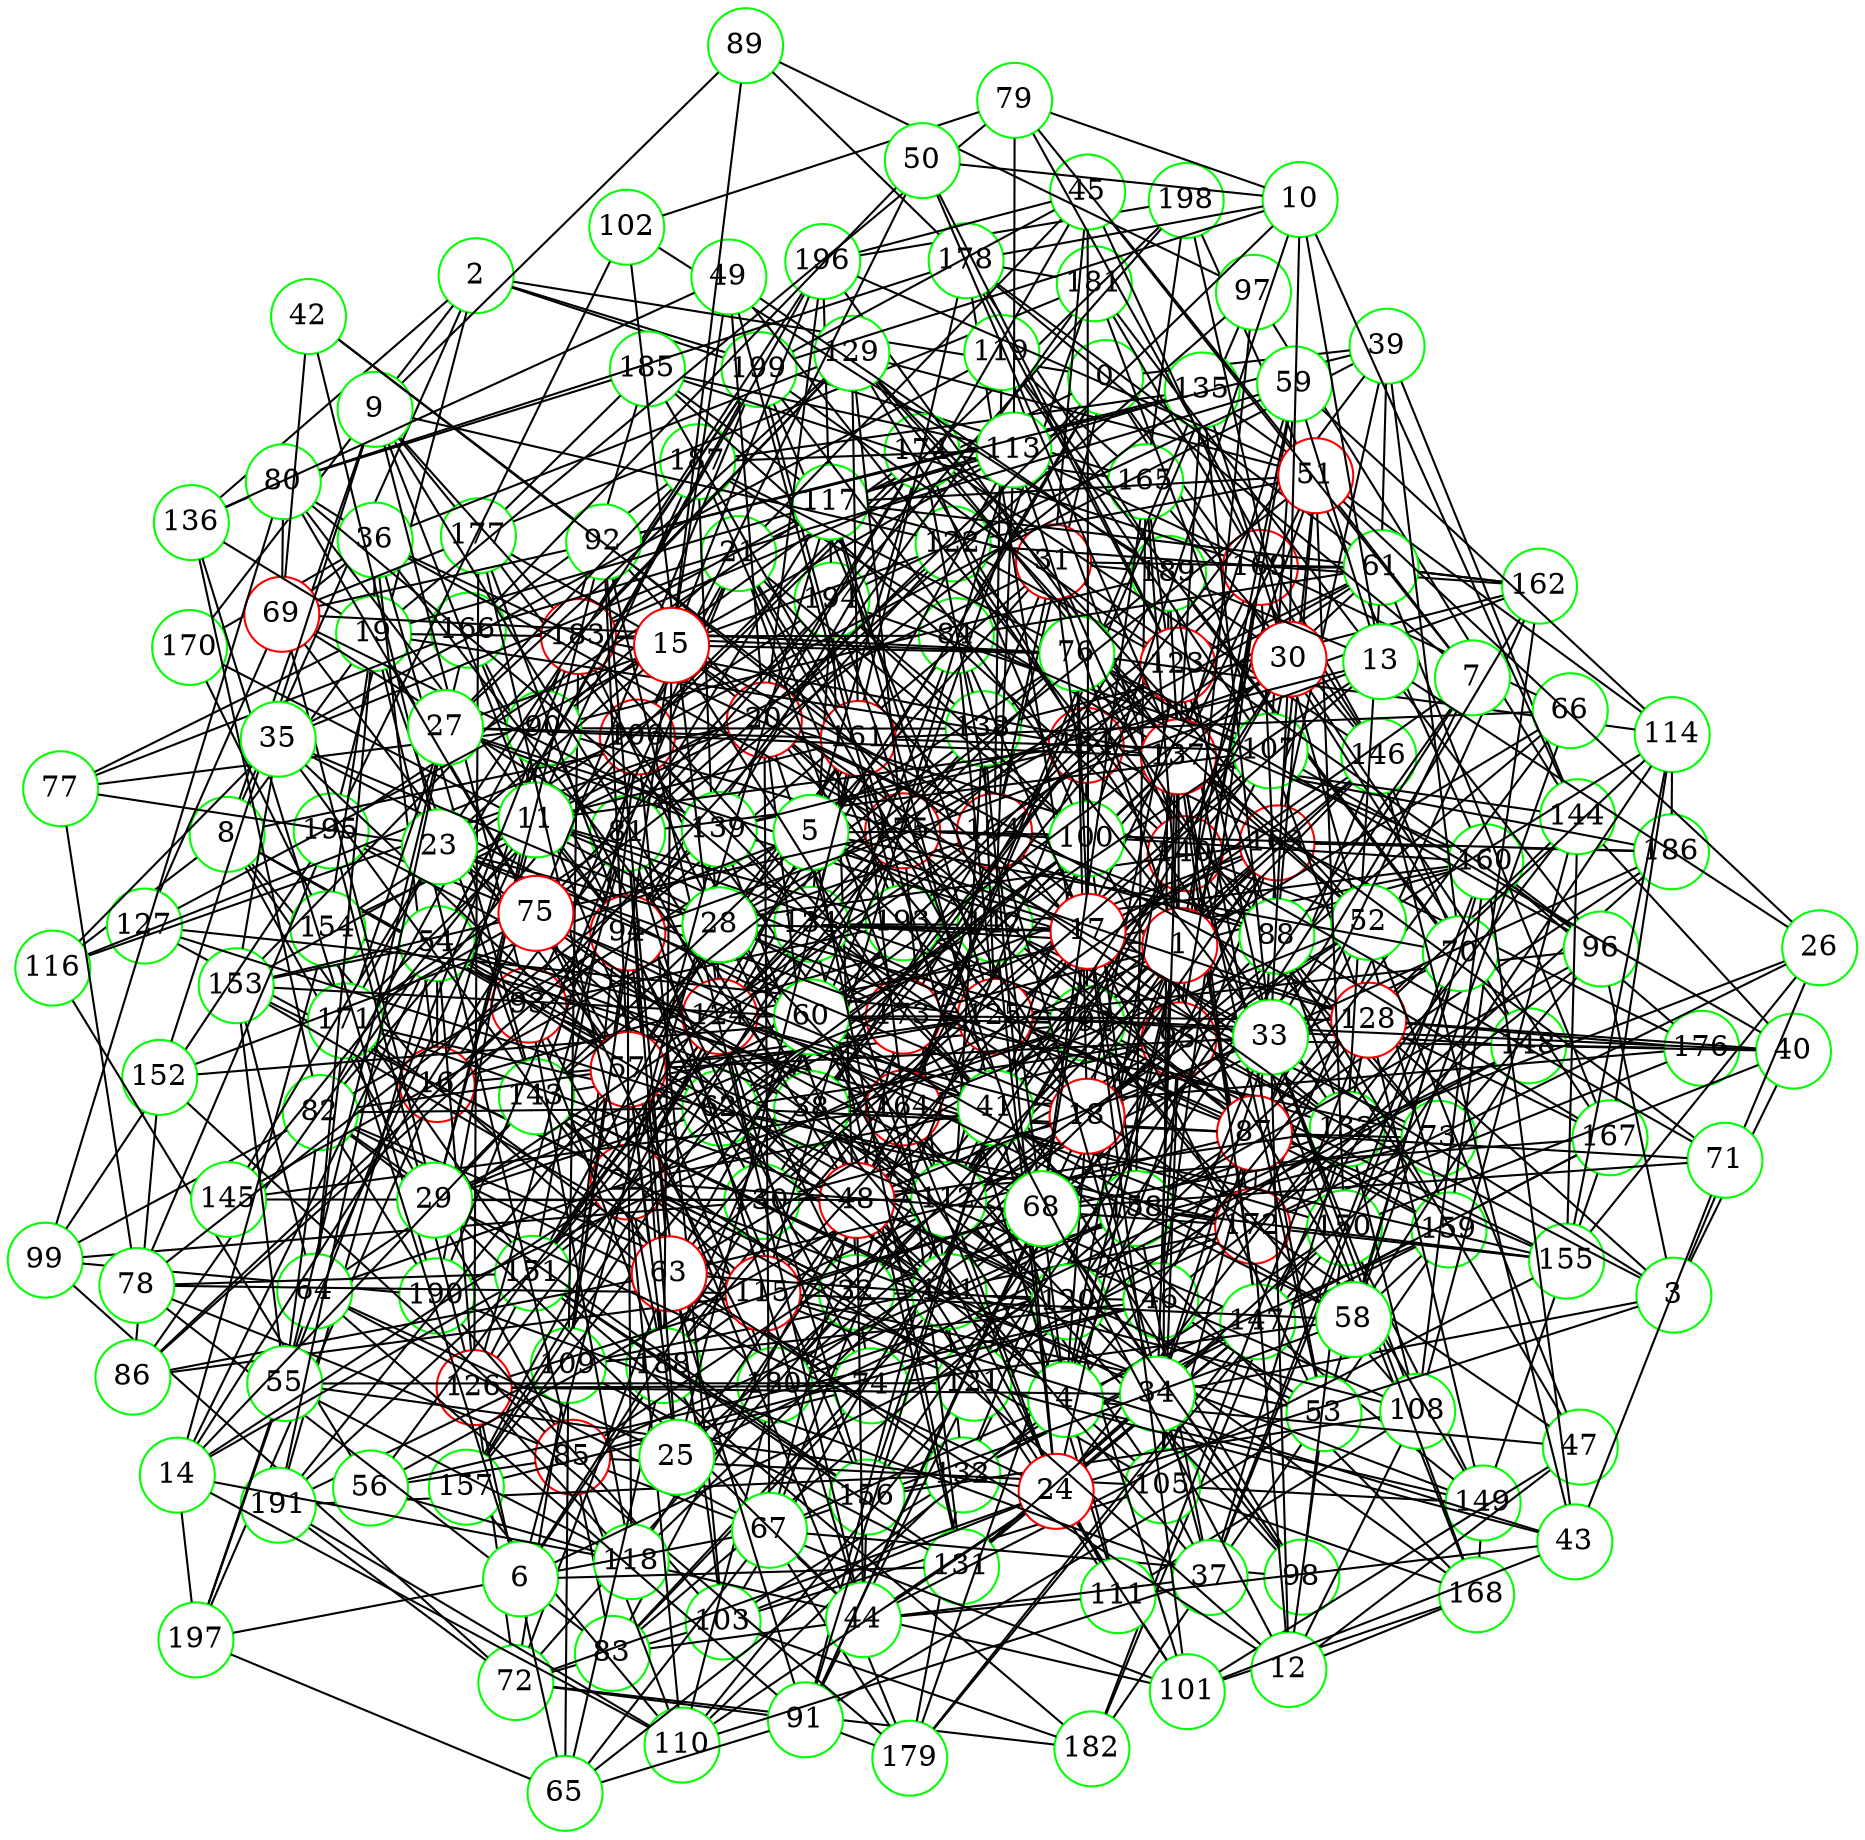 graph {
graph ["layout"="fdp"]
node ["style"="filled","fillcolor"="white","fixedsize"="true","shape"="circle"]
"0" ["color"="green"]
"2" ["color"="green"]
"195" ["color"="green"]
"165" ["color"="green"]
"198" ["color"="green"]
"174" ["color"="green"]
"199" ["color"="green"]
"8" ["color"="green"]
"16" ["color"="red"]
"32" ["color"="green"]
"194" ["color"="green"]
"196" ["color"="green"]
"163" ["color"="red"]
"192" ["color"="green"]
"172" ["color"="red"]
"176" ["color"="green"]
"184" ["color"="red"]
"180" ["color"="green"]
"186" ["color"="green"]
"133" ["color"="green"]
"142" ["color"="green"]
"160" ["color"="green"]
"188" ["color"="green"]
"182" ["color"="green"]
"72" ["color"="green"]
"99" ["color"="green"]
"130" ["color"="green"]
"166" ["color"="green"]
"187" ["color"="green"]
"193" ["color"="green"]
"167" ["color"="green"]
"190" ["color"="green"]
"103" ["color"="green"]
"132" ["color"="green"]
"179" ["color"="green"]
"150" ["color"="green"]
"154" ["color"="green"]
"170" ["color"="green"]
"173" ["color"="red"]
"189" ["color"="green"]
"171" ["color"="green"]
"156" ["color"="green"]
"159" ["color"="green"]
"162" ["color"="green"]
"169" ["color"="red"]
"181" ["color"="green"]
"185" ["color"="green"]
"175" ["color"="red"]
"191" ["color"="green"]
"105" ["color"="green"]
"164" ["color"="red"]
"177" ["color"="green"]
"149" ["color"="green"]
"168" ["color"="green"]
"106" ["color"="red"]
"116" ["color"="green"]
"134" ["color"="green"]
"178" ["color"="green"]
"151" ["color"="green"]
"157" ["color"="green"]
"121" ["color"="green"]
"143" ["color"="green"]
"109" ["color"="green"]
"131" ["color"="green"]
"161" ["color"="red"]
"147" ["color"="green"]
"183" ["color"="red"]
"140" ["color"="red"]
"91" ["color"="green"]
"125" ["color"="red"]
"138" ["color"="green"]
"141" ["color"="green"]
"146" ["color"="green"]
"148" ["color"="green"]
"155" ["color"="green"]
"158" ["color"="green"]
"127" ["color"="green"]
"126" ["color"="red"]
"104" ["color"="red"]
"119" ["color"="green"]
"73" ["color"="green"]
"96" ["color"="green"]
"87" ["color"="red"]
"122" ["color"="green"]
"123" ["color"="red"]
"74" ["color"="green"]
"82" ["color"="green"]
"136" ["color"="green"]
"94" ["color"="red"]
"83" ["color"="green"]
"85" ["color"="red"]
"101" ["color"="green"]
"118" ["color"="green"]
"120" ["color"="green"]
"144" ["color"="green"]
"152" ["color"="green"]
"110" ["color"="green"]
"90" ["color"="green"]
"46" ["color"="green"]
"53" ["color"="green"]
"115" ["color"="red"]
"153" ["color"="green"]
"70" ["color"="green"]
"137" ["color"="red"]
"56" ["color"="green"]
"124" ["color"="red"]
"95" ["color"="red"]
"97" ["color"="green"]
"114" ["color"="green"]
"128" ["color"="red"]
"139" ["color"="green"]
"135" ["color"="green"]
"81" ["color"="green"]
"107" ["color"="green"]
"117" ["color"="green"]
"36" ["color"="green"]
"80" ["color"="green"]
"129" ["color"="green"]
"69" ["color"="red"]
"76" ["color"="green"]
"93" ["color"="red"]
"92" ["color"="green"]
"38" ["color"="green"]
"54" ["color"="green"]
"86" ["color"="green"]
"57" ["color"="red"]
"61" ["color"="green"]
"84" ["color"="green"]
"197" ["color"="green"]
"31" ["color"="red"]
"45" ["color"="green"]
"19" ["color"="green"]
"64" ["color"="green"]
"67" ["color"="green"]
"98" ["color"="green"]
"112" ["color"="green"]
"145" ["color"="green"]
"77" ["color"="green"]
"78" ["color"="green"]
"79" ["color"="green"]
"113" ["color"="green"]
"102" ["color"="green"]
"20" ["color"="red"]
"49" ["color"="green"]
"9" ["color"="green"]
"48" ["color"="red"]
"111" ["color"="green"]
"89" ["color"="green"]
"11" ["color"="green"]
"29" ["color"="green"]
"44" ["color"="green"]
"62" ["color"="green"]
"100" ["color"="green"]
"108" ["color"="green"]
"21" ["color"="green"]
"35" ["color"="green"]
"60" ["color"="green"]
"63" ["color"="red"]
"22" ["color"="red"]
"41" ["color"="green"]
"39" ["color"="green"]
"1" ["color"="red"]
"66" ["color"="green"]
"4" ["color"="green"]
"65" ["color"="green"]
"18" ["color"="red"]
"37" ["color"="green"]
"23" ["color"="green"]
"42" ["color"="green"]
"47" ["color"="green"]
"52" ["color"="green"]
"88" ["color"="green"]
"24" ["color"="red"]
"55" ["color"="green"]
"59" ["color"="green"]
"3" ["color"="green"]
"17" ["color"="red"]
"68" ["color"="green"]
"71" ["color"="green"]
"27" ["color"="green"]
"28" ["color"="green"]
"34" ["color"="green"]
"40" ["color"="green"]
"26" ["color"="green"]
"51" ["color"="red"]
"5" ["color"="green"]
"6" ["color"="green"]
"7" ["color"="green"]
"10" ["color"="green"]
"50" ["color"="green"]
"13" ["color"="green"]
"30" ["color"="red"]
"33" ["color"="green"]
"12" ["color"="green"]
"14" ["color"="green"]
"75" ["color"="red"]
"15" ["color"="red"]
"25" ["color"="green"]
"43" ["color"="green"]
"58" ["color"="green"]
"0" -- "2"
"0" -- "146"
"0" -- "84"
"0" -- "148"
"0" -- "21"
"0" -- "22"
"0" -- "39"
"0" -- "104"
"0" -- "122"
"2" -- "195"
"2" -- "165"
"2" -- "199"
"2" -- "8"
"2" -- "136"
"2" -- "170"
"165" -- "198"
"165" -- "174"
"8" -- "16"
"8" -- "19"
"8" -- "20"
"8" -- "116"
"8" -- "85"
"8" -- "151"
"8" -- "9"
"8" -- "93"
"8" -- "62"
"16" -- "32"
"16" -- "192"
"16" -- "81"
"16" -- "36"
"16" -- "180"
"16" -- "197"
"16" -- "54"
"16" -- "185"
"16" -- "142"
"16" -- "31"
"16" -- "127"
"32" -- "194"
"32" -- "163"
"32" -- "133"
"32" -- "72"
"32" -- "104"
"32" -- "73"
"32" -- "74"
"32" -- "46"
"32" -- "153"
"32" -- "124"
"32" -- "95"
"194" -- "196"
"196" -- "198"
"163" -- "192"
"163" -- "172"
"163" -- "174"
"163" -- "186"
"172" -- "192"
"172" -- "176"
"172" -- "180"
"172" -- "186"
"176" -- "184"
"184" -- "192"
"133" -- "142"
"133" -- "182"
"142" -- "160"
"142" -- "199"
"142" -- "188"
"160" -- "176"
"160" -- "198"
"72" -- "99"
"72" -- "182"
"72" -- "103"
"72" -- "91"
"72" -- "109"
"72" -- "126"
"72" -- "191"
"99" -- "130"
"99" -- "195"
"99" -- "190"
"130" -- "166"
"130" -- "167"
"166" -- "180"
"166" -- "187"
"187" -- "193"
"103" -- "132"
"103" -- "182"
"103" -- "105"
"103" -- "106"
"103" -- "140"
"103" -- "190"
"132" -- "163"
"132" -- "179"
"132" -- "150"
"132" -- "167"
"132" -- "171"
"132" -- "156"
"132" -- "159"
"132" -- "175"
"132" -- "191"
"179" -- "188"
"150" -- "179"
"150" -- "154"
"154" -- "194"
"154" -- "170"
"154" -- "190"
"170" -- "173"
"173" -- "192"
"173" -- "189"
"171" -- "174"
"159" -- "193"
"159" -- "162"
"159" -- "182"
"159" -- "169"
"162" -- "184"
"162" -- "172"
"169" -- "193"
"169" -- "181"
"169" -- "185"
"175" -- "181"
"175" -- "186"
"175" -- "188"
"105" -- "164"
"105" -- "149"
"105" -- "168"
"105" -- "189"
"164" -- "177"
"177" -- "181"
"177" -- "185"
"149" -- "150"
"149" -- "167"
"149" -- "168"
"168" -- "173"
"106" -- "116"
"106" -- "134"
"106" -- "198"
"106" -- "151"
"106" -- "121"
"106" -- "109"
"134" -- "194"
"134" -- "169"
"134" -- "142"
"134" -- "178"
"134" -- "151"
"134" -- "157"
"178" -- "192"
"178" -- "181"
"178" -- "189"
"151" -- "182"
"151" -- "156"
"157" -- "193"
"157" -- "175"
"121" -- "133"
"121" -- "149"
"121" -- "143"
"109" -- "131"
"109" -- "183"
"109" -- "172"
"109" -- "191"
"131" -- "161"
"131" -- "147"
"131" -- "134"
"131" -- "150"
"131" -- "151"
"161" -- "199"
"161" -- "175"
"161" -- "185"
"147" -- "179"
"147" -- "149"
"147" -- "165"
"147" -- "167"
"183" -- "196"
"183" -- "199"
"140" -- "163"
"140" -- "168"
"140" -- "172"
"140" -- "180"
"140" -- "185"
"91" -- "179"
"91" -- "121"
"91" -- "125"
"125" -- "133"
"125" -- "138"
"125" -- "143"
"125" -- "146"
"125" -- "148"
"125" -- "155"
"125" -- "127"
"138" -- "162"
"138" -- "194"
"138" -- "141"
"138" -- "189"
"138" -- "175"
"141" -- "143"
"146" -- "192"
"146" -- "165"
"146" -- "169"
"146" -- "174"
"148" -- "189"
"155" -- "192"
"155" -- "164"
"155" -- "172"
"155" -- "158"
"158" -- "180"
"158" -- "165"
"158" -- "186"
"158" -- "171"
"158" -- "172"
"126" -- "195"
"126" -- "175"
"126" -- "177"
"126" -- "179"
"126" -- "151"
"104" -- "160"
"104" -- "130"
"104" -- "133"
"104" -- "174"
"104" -- "119"
"119" -- "165"
"119" -- "140"
"73" -- "96"
"73" -- "131"
"73" -- "87"
"73" -- "122"
"73" -- "140"
"73" -- "173"
"73" -- "142"
"96" -- "160"
"96" -- "125"
"96" -- "158"
"87" -- "134"
"87" -- "104"
"87" -- "105"
"87" -- "142"
"87" -- "159"
"122" -- "162"
"122" -- "133"
"122" -- "123"
"123" -- "178"
"123" -- "133"
"123" -- "199"
"74" -- "82"
"74" -- "83"
"74" -- "148"
"74" -- "90"
"74" -- "157"
"74" -- "126"
"82" -- "99"
"82" -- "136"
"82" -- "106"
"82" -- "183"
"82" -- "121"
"82" -- "156"
"82" -- "125"
"82" -- "94"
"82" -- "190"
"136" -- "171"
"94" -- "163"
"94" -- "103"
"94" -- "109"
"94" -- "174"
"94" -- "177"
"94" -- "181"
"94" -- "156"
"83" -- "164"
"83" -- "85"
"83" -- "141"
"83" -- "158"
"85" -- "101"
"85" -- "152"
"85" -- "105"
"85" -- "110"
"85" -- "158"
"101" -- "118"
"101" -- "120"
"101" -- "168"
"118" -- "125"
"118" -- "126"
"120" -- "144"
"120" -- "179"
"120" -- "164"
"120" -- "168"
"144" -- "184"
"144" -- "155"
"152" -- "173"
"110" -- "132"
"110" -- "180"
"110" -- "121"
"110" -- "157"
"110" -- "191"
"90" -- "138"
"90" -- "189"
"90" -- "174"
"90" -- "190"
"46" -- "96"
"46" -- "146"
"46" -- "53"
"46" -- "85"
"46" -- "56"
"46" -- "169"
"46" -- "123"
"46" -- "109"
"46" -- "95"
"53" -- "115"
"53" -- "70"
"53" -- "137"
"53" -- "91"
"53" -- "123"
"115" -- "153"
"115" -- "188"
"115" -- "143"
"70" -- "146"
"70" -- "115"
"70" -- "147"
"70" -- "119"
"137" -- "196"
"137" -- "173"
"137" -- "147"
"137" -- "183"
"137" -- "186"
"137" -- "187"
"137" -- "188"
"137" -- "189"
"56" -- "116"
"56" -- "85"
"56" -- "118"
"56" -- "124"
"56" -- "95"
"124" -- "160"
"124" -- "134"
"124" -- "138"
"124" -- "172"
"124" -- "151"
"124" -- "187"
"124" -- "156"
"124" -- "125"
"124" -- "157"
"95" -- "97"
"95" -- "163"
"95" -- "164"
"95" -- "105"
"95" -- "137"
"95" -- "169"
"95" -- "176"
"95" -- "114"
"95" -- "180"
"95" -- "156"
"97" -- "144"
"97" -- "164"
"114" -- "128"
"114" -- "150"
"114" -- "135"
"114" -- "167"
"114" -- "186"
"114" -- "155"
"128" -- "133"
"128" -- "167"
"128" -- "139"
"128" -- "173"
"128" -- "176"
"128" -- "149"
"128" -- "181"
"128" -- "182"
"139" -- "184"
"135" -- "164"
"135" -- "137"
"135" -- "187"
"81" -- "198"
"81" -- "107"
"81" -- "171"
"81" -- "143"
"81" -- "117"
"81" -- "122"
"81" -- "124"
"81" -- "188"
"81" -- "126"
"107" -- "161"
"107" -- "194"
"107" -- "119"
"107" -- "121"
"107" -- "187"
"107" -- "140"
"117" -- "162"
"117" -- "195"
"117" -- "135"
"117" -- "183"
"117" -- "185"
"117" -- "125"
"36" -- "80"
"36" -- "129"
"36" -- "69"
"36" -- "38"
"36" -- "104"
"36" -- "170"
"36" -- "143"
"36" -- "175"
"80" -- "178"
"80" -- "99"
"80" -- "134"
"80" -- "136"
"80" -- "185"
"80" -- "94"
"129" -- "161"
"129" -- "183"
"129" -- "184"
"129" -- "137"
"129" -- "153"
"129" -- "175"
"69" -- "80"
"69" -- "81"
"69" -- "177"
"69" -- "139"
"69" -- "76"
"69" -- "92"
"69" -- "127"
"76" -- "96"
"76" -- "114"
"76" -- "183"
"76" -- "124"
"76" -- "93"
"76" -- "159"
"93" -- "193"
"93" -- "147"
"93" -- "118"
"93" -- "122"
"93" -- "188"
"92" -- "130"
"92" -- "135"
"38" -- "192"
"38" -- "101"
"38" -- "54"
"38" -- "87"
"38" -- "120"
"38" -- "184"
"38" -- "123"
"54" -- "164"
"54" -- "196"
"54" -- "199"
"54" -- "86"
"54" -- "120"
"54" -- "57"
"54" -- "153"
"54" -- "126"
"54" -- "191"
"86" -- "115"
"86" -- "152"
"86" -- "93"
"86" -- "94"
"57" -- "161"
"57" -- "69"
"57" -- "141"
"57" -- "179"
"57" -- "118"
"57" -- "92"
"57" -- "188"
"57" -- "61"
"57" -- "191"
"61" -- "162"
"61" -- "178"
"61" -- "84"
"61" -- "133"
"61" -- "167"
"61" -- "169"
"61" -- "123"
"61" -- "173"
"61" -- "175"
"84" -- "160"
"84" -- "151"
"84" -- "183"
"84" -- "138"
"84" -- "125"
"31" -- "96"
"31" -- "129"
"31" -- "104"
"31" -- "138"
"31" -- "140"
"31" -- "45"
"31" -- "117"
"31" -- "61"
"31" -- "189"
"31" -- "158"
"45" -- "196"
"45" -- "199"
"45" -- "169"
"45" -- "139"
"19" -- "64"
"19" -- "36"
"19" -- "136"
"19" -- "77"
"19" -- "79"
"19" -- "143"
"19" -- "85"
"19" -- "117"
"19" -- "183"
"19" -- "184"
"19" -- "57"
"19" -- "154"
"64" -- "192"
"64" -- "67"
"64" -- "197"
"64" -- "104"
"64" -- "153"
"64" -- "91"
"64" -- "171"
"64" -- "187"
"67" -- "98"
"67" -- "197"
"67" -- "184"
"67" -- "156"
"67" -- "173"
"67" -- "159"
"98" -- "112"
"98" -- "193"
"98" -- "150"
"98" -- "173"
"112" -- "145"
"112" -- "146"
"112" -- "164"
"112" -- "169"
"112" -- "140"
"145" -- "164"
"77" -- "166"
"77" -- "90"
"77" -- "78"
"78" -- "83"
"78" -- "115"
"78" -- "195"
"78" -- "85"
"78" -- "151"
"78" -- "139"
"79" -- "113"
"79" -- "146"
"79" -- "102"
"113" -- "161"
"113" -- "115"
"113" -- "117"
"113" -- "183"
"113" -- "185"
"113" -- "187"
"113" -- "142"
"102" -- "195"
"102" -- "124"
"102" -- "189"
"20" -- "192"
"20" -- "97"
"20" -- "67"
"20" -- "196"
"20" -- "38"
"20" -- "104"
"20" -- "140"
"20" -- "141"
"20" -- "174"
"20" -- "49"
"20" -- "116"
"20" -- "87"
"20" -- "154"
"20" -- "92"
"49" -- "193"
"49" -- "136"
"49" -- "140"
"9" -- "48"
"9" -- "177"
"9" -- "183"
"9" -- "152"
"9" -- "89"
"9" -- "122"
"9" -- "11"
"9" -- "93"
"48" -- "133"
"48" -- "139"
"48" -- "171"
"48" -- "142"
"48" -- "111"
"48" -- "146"
"48" -- "53"
"48" -- "120"
"48" -- "93"
"111" -- "161"
"89" -- "97"
"89" -- "178"
"11" -- "145"
"11" -- "161"
"11" -- "193"
"11" -- "184"
"11" -- "153"
"11" -- "29"
"11" -- "125"
"11" -- "94"
"11" -- "31"
"11" -- "95"
"29" -- "112"
"29" -- "82"
"29" -- "69"
"29" -- "44"
"29" -- "92"
"29" -- "62"
"29" -- "142"
"29" -- "143"
"44" -- "48"
"44" -- "81"
"44" -- "67"
"44" -- "83"
"44" -- "155"
"44" -- "124"
"44" -- "156"
"44" -- "111"
"62" -- "82"
"62" -- "100"
"62" -- "87"
"62" -- "108"
"62" -- "172"
"62" -- "173"
"62" -- "95"
"62" -- "127"
"100" -- "194"
"100" -- "149"
"100" -- "151"
"100" -- "156"
"100" -- "174"
"100" -- "175"
"108" -- "144"
"108" -- "160"
"108" -- "192"
"108" -- "133"
"108" -- "156"
"108" -- "141"
"108" -- "111"
"21" -- "35"
"21" -- "100"
"21" -- "104"
"21" -- "90"
"21" -- "106"
"21" -- "45"
"21" -- "93"
"21" -- "125"
"21" -- "173"
"21" -- "190"
"35" -- "116"
"35" -- "119"
"35" -- "57"
"35" -- "153"
"35" -- "60"
"35" -- "63"
"60" -- "192"
"60" -- "163"
"60" -- "84"
"60" -- "153"
"60" -- "123"
"60" -- "63"
"60" -- "111"
"63" -- "192"
"63" -- "86"
"63" -- "87"
"63" -- "72"
"63" -- "120"
"63" -- "184"
"63" -- "91"
"63" -- "107"
"63" -- "92"
"22" -- "100"
"22" -- "41"
"22" -- "105"
"22" -- "172"
"22" -- "110"
"22" -- "143"
"22" -- "177"
"22" -- "117"
"22" -- "149"
"22" -- "124"
"22" -- "188"
"22" -- "93"
"22" -- "94"
"22" -- "191"
"41" -- "176"
"41" -- "195"
"41" -- "117"
"41" -- "183"
"41" -- "106"
"41" -- "91"
"41" -- "124"
"41" -- "111"
"39" -- "144"
"39" -- "163"
"39" -- "70"
"39" -- "184"
"39" -- "106"
"39" -- "92"
"39" -- "61"
"1" -- "160"
"1" -- "66"
"1" -- "163"
"1" -- "4"
"1" -- "132"
"1" -- "165"
"1" -- "134"
"1" -- "141"
"1" -- "173"
"1" -- "113"
"1" -- "180"
"1" -- "24"
"1" -- "59"
"1" -- "190"
"66" -- "113"
"66" -- "161"
"66" -- "87"
"4" -- "48"
"4" -- "128"
"4" -- "65"
"4" -- "18"
"4" -- "163"
"4" -- "104"
"4" -- "105"
"4" -- "137"
"4" -- "60"
"4" -- "62"
"4" -- "47"
"65" -- "67"
"65" -- "197"
"65" -- "91"
"65" -- "188"
"65" -- "109"
"65" -- "126"
"18" -- "66"
"18" -- "130"
"18" -- "163"
"18" -- "37"
"18" -- "76"
"18" -- "20"
"18" -- "21"
"18" -- "54"
"18" -- "23"
"18" -- "186"
"18" -- "91"
"18" -- "123"
"37" -- "160"
"37" -- "133"
"37" -- "38"
"37" -- "70"
"37" -- "105"
"37" -- "44"
"37" -- "110"
"37" -- "158"
"37" -- "190"
"23" -- "192"
"23" -- "145"
"23" -- "199"
"23" -- "120"
"23" -- "42"
"23" -- "171"
"23" -- "77"
"23" -- "141"
"23" -- "173"
"42" -- "161"
"42" -- "69"
"42" -- "92"
"47" -- "52"
"47" -- "101"
"47" -- "134"
"47" -- "88"
"52" -- "129"
"52" -- "164"
"52" -- "85"
"52" -- "87"
"52" -- "137"
"52" -- "76"
"52" -- "140"
"52" -- "141"
"88" -- "118"
"88" -- "167"
"88" -- "104"
"88" -- "169"
"88" -- "90"
"24" -- "164"
"24" -- "101"
"24" -- "103"
"24" -- "72"
"24" -- "138"
"24" -- "44"
"24" -- "110"
"24" -- "142"
"24" -- "112"
"24" -- "144"
"24" -- "147"
"24" -- "55"
"24" -- "29"
"55" -- "82"
"55" -- "197"
"55" -- "118"
"55" -- "166"
"55" -- "183"
"55" -- "121"
"55" -- "153"
"59" -- "114"
"59" -- "194"
"59" -- "166"
"59" -- "137"
"59" -- "107"
"59" -- "95"
"3" -- "96"
"3" -- "128"
"3" -- "17"
"3" -- "34"
"3" -- "24"
"3" -- "40"
"3" -- "26"
"3" -- "95"
"17" -- "163"
"17" -- "68"
"17" -- "101"
"17" -- "134"
"17" -- "76"
"17" -- "45"
"17" -- "142"
"17" -- "115"
"17" -- "84"
"17" -- "53"
"17" -- "27"
"17" -- "28"
"17" -- "92"
"17" -- "29"
"17" -- "158"
"68" -- "98"
"68" -- "194"
"68" -- "115"
"68" -- "195"
"68" -- "180"
"68" -- "165"
"68" -- "71"
"68" -- "73"
"68" -- "91"
"68" -- "126"
"71" -- "87"
"71" -- "137"
"71" -- "140"
"27" -- "129"
"27" -- "161"
"27" -- "137"
"27" -- "122"
"27" -- "139"
"27" -- "171"
"27" -- "187"
"27" -- "191"
"28" -- "161"
"28" -- "34"
"28" -- "35"
"28" -- "38"
"28" -- "104"
"28" -- "138"
"28" -- "145"
"28" -- "87"
"28" -- "151"
"28" -- "183"
"28" -- "57"
"28" -- "123"
"34" -- "98"
"34" -- "131"
"34" -- "87"
"34" -- "104"
"34" -- "137"
"34" -- "126"
"34" -- "143"
"40" -- "128"
"40" -- "144"
"40" -- "148"
"40" -- "150"
"40" -- "107"
"40" -- "125"
"26" -- "51"
"26" -- "133"
"26" -- "155"
"26" -- "172"
"51" -- "129"
"51" -- "163"
"51" -- "196"
"51" -- "137"
"51" -- "140"
"51" -- "79"
"51" -- "143"
"51" -- "117"
"51" -- "150"
"51" -- "88"
"51" -- "122"
"5" -- "128"
"5" -- "161"
"5" -- "131"
"5" -- "70"
"5" -- "104"
"5" -- "152"
"5" -- "124"
"5" -- "125"
"5" -- "142"
"5" -- "174"
"5" -- "31"
"5" -- "143"
"6" -- "130"
"6" -- "131"
"6" -- "139"
"6" -- "171"
"6" -- "172"
"6" -- "188"
"7" -- "178"
"7" -- "51"
"7" -- "87"
"7" -- "120"
"7" -- "121"
"7" -- "45"
"7" -- "125"
"10" -- "144"
"10" -- "50"
"10" -- "178"
"10" -- "20"
"10" -- "100"
"10" -- "199"
"10" -- "13"
"10" -- "30"
"10" -- "79"
"50" -- "166"
"50" -- "137"
"50" -- "106"
"50" -- "123"
"13" -- "96"
"13" -- "130"
"13" -- "181"
"13" -- "26"
"13" -- "59"
"13" -- "139"
"13" -- "189"
"13" -- "94"
"13" -- "142"
"30" -- "112"
"30" -- "33"
"30" -- "49"
"30" -- "198"
"30" -- "135"
"30" -- "167"
"30" -- "74"
"30" -- "107"
"30" -- "60"
"33" -- "34"
"33" -- "162"
"33" -- "135"
"33" -- "199"
"33" -- "168"
"33" -- "108"
"33" -- "175"
"33" -- "48"
"33" -- "150"
"33" -- "57"
"33" -- "189"
"12" -- "33"
"12" -- "130"
"12" -- "53"
"12" -- "168"
"12" -- "41"
"12" -- "108"
"12" -- "172"
"12" -- "47"
"12" -- "63"
"14" -- "197"
"14" -- "22"
"14" -- "54"
"14" -- "118"
"14" -- "151"
"14" -- "154"
"14" -- "75"
"14" -- "110"
"14" -- "143"
"75" -- "80"
"75" -- "112"
"75" -- "194"
"75" -- "180"
"75" -- "135"
"75" -- "199"
"75" -- "153"
"75" -- "171"
"75" -- "175"
"15" -- "128"
"15" -- "196"
"15" -- "133"
"15" -- "76"
"15" -- "109"
"15" -- "173"
"15" -- "49"
"15" -- "113"
"15" -- "177"
"15" -- "20"
"15" -- "23"
"15" -- "89"
"15" -- "188"
"15" -- "127"
"25" -- "32"
"25" -- "48"
"25" -- "64"
"25" -- "81"
"25" -- "161"
"25" -- "148"
"25" -- "57"
"43" -- "160"
"43" -- "146"
"43" -- "115"
"43" -- "101"
"43" -- "71"
"43" -- "121"
"43" -- "111"
"58" -- "160"
"58" -- "66"
"58" -- "115"
"58" -- "148"
"58" -- "74"
"58" -- "75"
"58" -- "60"
"58" -- "156"
"58" -- "159"
}